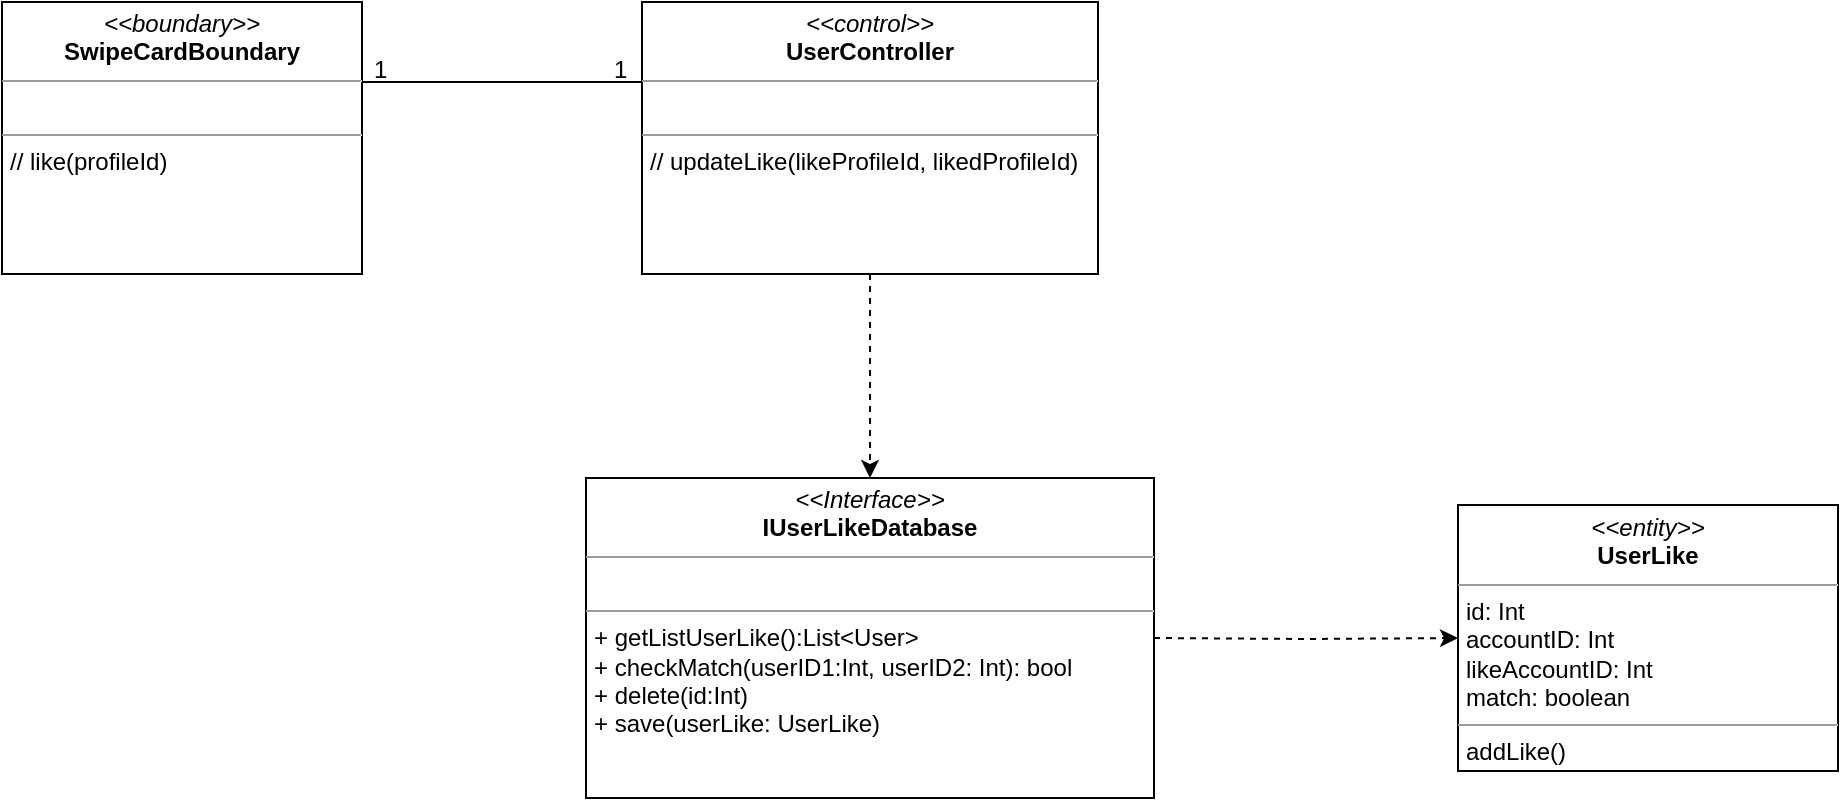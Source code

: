 <mxfile version="12.2.7" type="google" pages="1"><diagram id="dFAAdqSMbBRAJAd-mJxs" name="Page-1"><mxGraphModel dx="972" dy="534" grid="1" gridSize="10" guides="1" tooltips="1" connect="1" arrows="1" fold="1" page="1" pageScale="1" pageWidth="1500" pageHeight="400" math="0" shadow="0"><root><mxCell id="0"/><mxCell id="1" parent="0"/><mxCell id="tnMfZBeQWiKEJ2s1mc7u-1" value="&lt;p style=&quot;margin: 0px ; margin-top: 4px ; text-align: center&quot;&gt;&lt;i&gt;&amp;lt;&amp;lt;boundary&amp;gt;&amp;gt;&lt;/i&gt;&lt;br&gt;&lt;b&gt;SwipeCardBoundary&lt;/b&gt;&lt;/p&gt;&lt;hr size=&quot;1&quot;&gt;&lt;p style=&quot;margin: 0px ; margin-left: 4px&quot;&gt;&lt;font style=&quot;font-size: 6px&quot;&gt;&lt;br&gt;&lt;/font&gt;&lt;/p&gt;&lt;hr size=&quot;1&quot;&gt;&lt;p style=&quot;margin: 0px ; margin-left: 4px&quot;&gt;// like(profileId)&lt;/p&gt;" style="verticalAlign=top;align=left;overflow=fill;fontSize=12;fontFamily=Helvetica;html=1;fillColor=#ffffff;" parent="1" vertex="1"><mxGeometry x="32" y="32" width="180" height="136" as="geometry"/></mxCell><mxCell id="tnMfZBeQWiKEJ2s1mc7u-20" style="edgeStyle=orthogonalEdgeStyle;rounded=0;orthogonalLoop=1;jettySize=auto;html=1;dashed=1;" parent="1" source="tnMfZBeQWiKEJ2s1mc7u-2" edge="1"><mxGeometry relative="1" as="geometry"><mxPoint x="466" y="270" as="targetPoint"/></mxGeometry></mxCell><mxCell id="tnMfZBeQWiKEJ2s1mc7u-2" value="&lt;p style=&quot;margin: 0px ; margin-top: 4px ; text-align: center&quot;&gt;&lt;i&gt;&amp;lt;&amp;lt;control&amp;gt;&amp;gt;&lt;/i&gt;&lt;br&gt;&lt;b&gt;UserController&lt;/b&gt;&lt;/p&gt;&lt;hr size=&quot;1&quot;&gt;&lt;p style=&quot;margin: 0px ; margin-left: 4px&quot;&gt;&lt;font style=&quot;font-size: 6px&quot;&gt;&lt;br&gt;&lt;/font&gt;&lt;/p&gt;&lt;hr size=&quot;1&quot;&gt;&lt;p style=&quot;margin: 0px ; margin-left: 4px&quot;&gt;// updateLike(likeProfileId, likedProfileId)&lt;/p&gt;" style="verticalAlign=top;align=left;overflow=fill;fontSize=12;fontFamily=Helvetica;html=1;fillColor=#ffffff;" parent="1" vertex="1"><mxGeometry x="352" y="32" width="228" height="136" as="geometry"/></mxCell><mxCell id="tnMfZBeQWiKEJ2s1mc7u-3" value="" style="endArrow=none;endFill=0;endSize=12;html=1;strokeWidth=1;" parent="1" edge="1"><mxGeometry width="160" relative="1" as="geometry"><mxPoint x="212" y="72" as="sourcePoint"/><mxPoint x="352" y="72" as="targetPoint"/></mxGeometry></mxCell><mxCell id="tnMfZBeQWiKEJ2s1mc7u-5" value="1" style="text;html=1;resizable=0;points=[];autosize=1;align=left;verticalAlign=top;spacingTop=-4;" parent="1" vertex="1"><mxGeometry x="216" y="56" width="16" height="24" as="geometry"/></mxCell><mxCell id="tnMfZBeQWiKEJ2s1mc7u-6" value="1" style="text;html=1;resizable=0;points=[];autosize=1;align=left;verticalAlign=top;spacingTop=-4;" parent="1" vertex="1"><mxGeometry x="336" y="56" width="16" height="24" as="geometry"/></mxCell><mxCell id="tnMfZBeQWiKEJ2s1mc7u-9" value="&lt;p style=&quot;margin: 0px ; margin-top: 4px ; text-align: center&quot;&gt;&lt;i&gt;&amp;lt;&amp;lt;entity&amp;gt;&amp;gt;&lt;/i&gt;&lt;br&gt;&lt;b&gt;UserLike&lt;/b&gt;&lt;/p&gt;&lt;hr size=&quot;1&quot;&gt;&lt;p style=&quot;margin: 0px 0px 0px 4px&quot;&gt;id: Int&lt;/p&gt;&lt;p style=&quot;margin: 0px 0px 0px 4px&quot;&gt;accountID: Int&lt;/p&gt;&lt;p style=&quot;margin: 0px 0px 0px 4px&quot;&gt;likeAccountID: Int&lt;/p&gt;&lt;p style=&quot;margin: 0px 0px 0px 4px&quot;&gt;match: boolean&lt;/p&gt;&lt;hr size=&quot;1&quot;&gt;&lt;p style=&quot;margin: 0px ; margin-left: 4px&quot;&gt;addLike()&lt;/p&gt;" style="verticalAlign=top;align=left;overflow=fill;fontSize=12;fontFamily=Helvetica;html=1;" parent="1" vertex="1"><mxGeometry x="760" y="283.5" width="190" height="133" as="geometry"/></mxCell><mxCell id="tnMfZBeQWiKEJ2s1mc7u-21" style="edgeStyle=orthogonalEdgeStyle;rounded=0;orthogonalLoop=1;jettySize=auto;html=1;dashed=1;" parent="1" target="tnMfZBeQWiKEJ2s1mc7u-9" edge="1"><mxGeometry relative="1" as="geometry"><mxPoint x="608" y="350" as="sourcePoint"/></mxGeometry></mxCell><mxCell id="eqn5DMy9HPB7l-XJBmtc-1" value="&lt;p style=&quot;margin: 0px ; margin-top: 4px ; text-align: center&quot;&gt;&lt;i&gt;&amp;lt;&amp;lt;Interface&amp;gt;&amp;gt;&lt;/i&gt;&lt;br&gt;&lt;b&gt;IUserLikeDatabase&lt;/b&gt;&lt;/p&gt;&lt;hr size=&quot;1&quot;&gt;&lt;p style=&quot;margin: 0px ; margin-left: 4px&quot;&gt;&lt;br&gt;&lt;/p&gt;&lt;hr size=&quot;1&quot;&gt;&lt;p style=&quot;margin: 0px ; margin-left: 4px&quot;&gt;+ getListUserLike(&lt;span&gt;):List&amp;lt;User&amp;gt;&lt;/span&gt;&lt;/p&gt;&lt;p style=&quot;margin: 0px ; margin-left: 4px&quot;&gt;&lt;span&gt;+ checkMatch(userID1:Int, userID2: Int): bool&lt;/span&gt;&lt;/p&gt;&lt;p style=&quot;margin: 0px ; margin-left: 4px&quot;&gt;&lt;span&gt;+ delete(id:Int)&lt;/span&gt;&lt;/p&gt;&lt;p style=&quot;margin: 0px ; margin-left: 4px&quot;&gt;&lt;span&gt;+ save(userLike: UserLike)&lt;/span&gt;&lt;/p&gt;" style="verticalAlign=top;align=left;overflow=fill;fontSize=12;fontFamily=Helvetica;html=1;" vertex="1" parent="1"><mxGeometry x="324" y="270" width="284" height="160" as="geometry"/></mxCell></root></mxGraphModel></diagram></mxfile>
